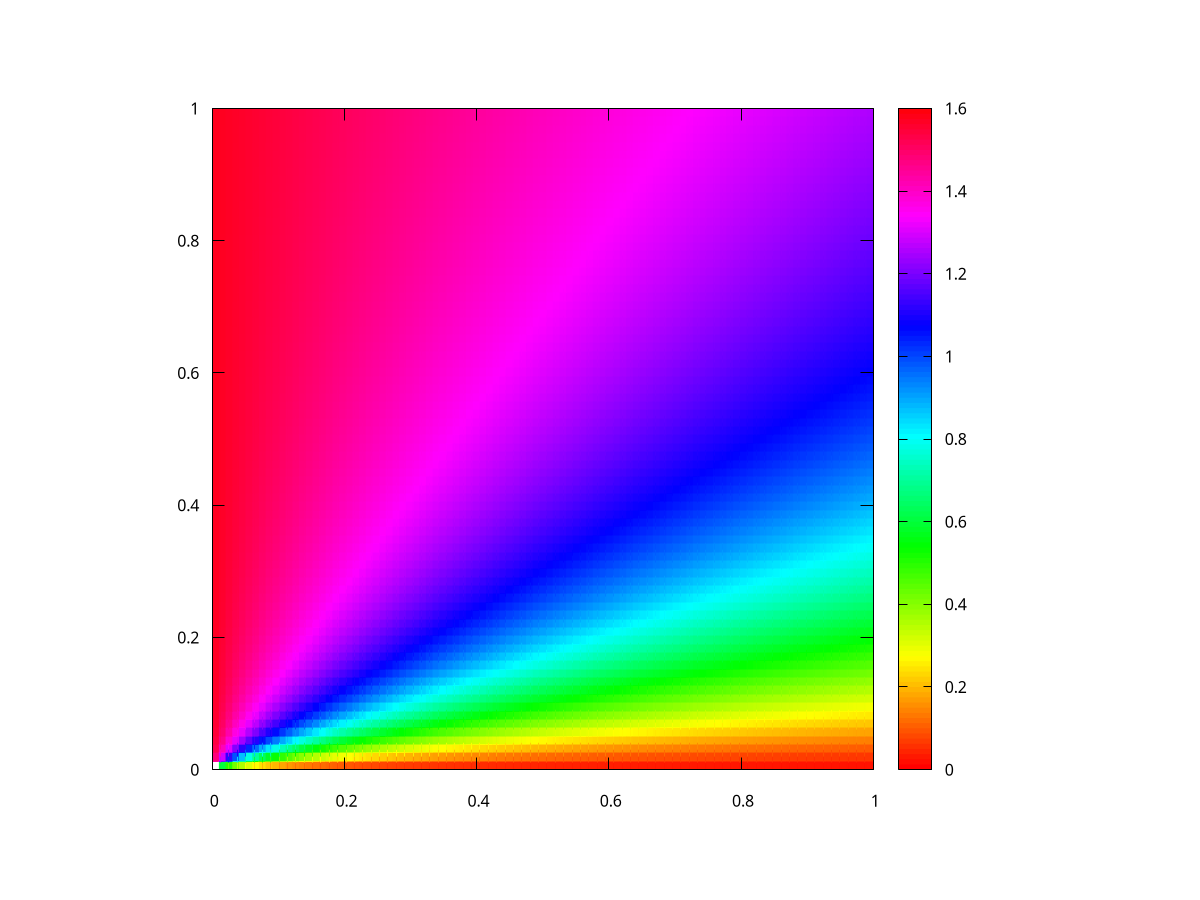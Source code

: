 set xyplane at 0
set size ratio -1
set view map
set xrange [0:1]
set yrange [0:1]
set palette model HSV
set palette rgb 3,2,2
set isosamples 80, 80
set pm3d
splot atan2(3*y, x) w l pal notitle